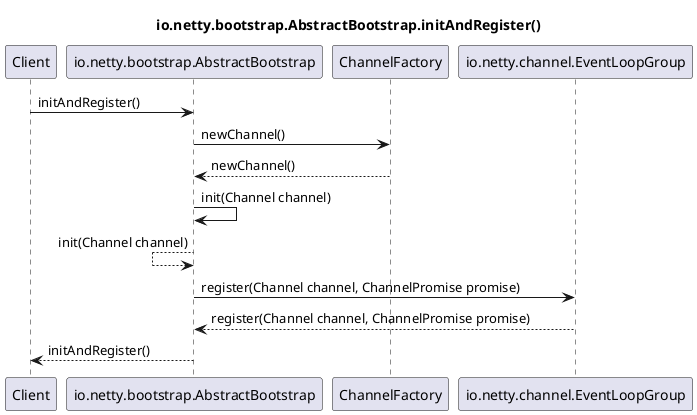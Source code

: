 @startuml

title io.netty.bootstrap.AbstractBootstrap.initAndRegister()

Client -> io.netty.bootstrap.AbstractBootstrap : initAndRegister()

io.netty.bootstrap.AbstractBootstrap -> ChannelFactory : newChannel()

io.netty.bootstrap.AbstractBootstrap <-- ChannelFactory : newChannel()

io.netty.bootstrap.AbstractBootstrap -> io.netty.bootstrap.AbstractBootstrap:init(Channel channel)

io.netty.bootstrap.AbstractBootstrap <-- io.netty.bootstrap.AbstractBootstrap:init(Channel channel)

io.netty.bootstrap.AbstractBootstrap -> io.netty.channel.EventLoopGroup : register(Channel channel, ChannelPromise promise)

io.netty.bootstrap.AbstractBootstrap <-- io.netty.channel.EventLoopGroup : register(Channel channel, ChannelPromise promise)

Client <-- io.netty.bootstrap.AbstractBootstrap : initAndRegister()

@enduml